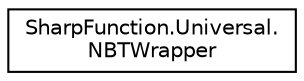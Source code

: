 digraph "Graphical Class Hierarchy"
{
 // LATEX_PDF_SIZE
  edge [fontname="Helvetica",fontsize="10",labelfontname="Helvetica",labelfontsize="10"];
  node [fontname="Helvetica",fontsize="10",shape=record];
  rankdir="LR";
  Node0 [label="SharpFunction.Universal.\lNBTWrapper",height=0.2,width=0.4,color="black", fillcolor="white", style="filled",URL="$class_sharp_function_1_1_universal_1_1_n_b_t_wrapper.html",tooltip="Class used for wrapping multiple NBT tags into a single NBT-JSON line"];
}
